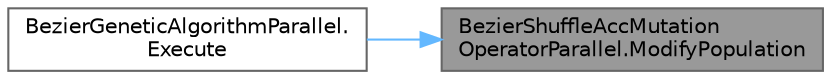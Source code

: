 digraph "BezierShuffleAccMutationOperatorParallel.ModifyPopulation"
{
 // LATEX_PDF_SIZE
  bgcolor="transparent";
  edge [fontname=Helvetica,fontsize=10,labelfontname=Helvetica,labelfontsize=10];
  node [fontname=Helvetica,fontsize=10,shape=box,height=0.2,width=0.4];
  rankdir="RL";
  Node1 [id="Node000001",label="BezierShuffleAccMutation\lOperatorParallel.ModifyPopulation",height=0.2,width=0.4,color="gray40", fillcolor="grey60", style="filled", fontcolor="black",tooltip="Perform mutation on population."];
  Node1 -> Node2 [id="edge1_Node000001_Node000002",dir="back",color="steelblue1",style="solid",tooltip=" "];
  Node2 [id="Node000002",label="BezierGeneticAlgorithmParallel.\lExecute",height=0.2,width=0.4,color="grey40", fillcolor="white", style="filled",URL="$struct_bezier_genetic_algorithm_parallel.html#a6e5cc31abc2869992311af3c075672e5",tooltip="Main method that executes the GA."];
}

